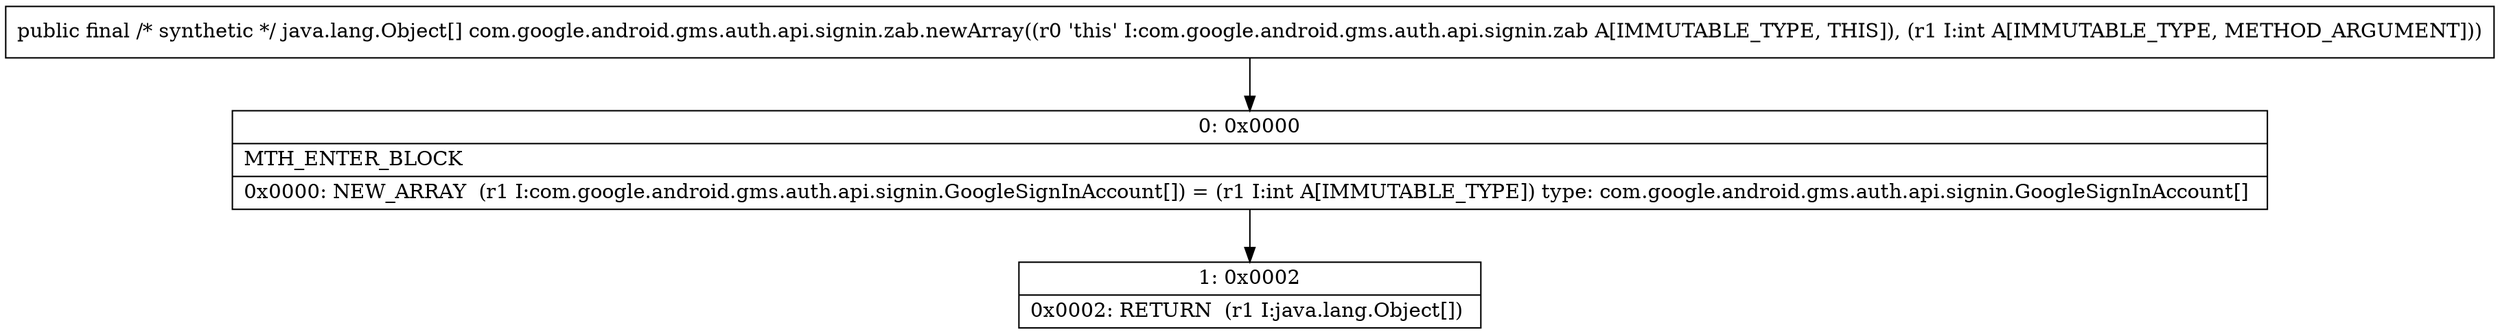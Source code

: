 digraph "CFG forcom.google.android.gms.auth.api.signin.zab.newArray(I)[Ljava\/lang\/Object;" {
Node_0 [shape=record,label="{0\:\ 0x0000|MTH_ENTER_BLOCK\l|0x0000: NEW_ARRAY  (r1 I:com.google.android.gms.auth.api.signin.GoogleSignInAccount[]) = (r1 I:int A[IMMUTABLE_TYPE]) type: com.google.android.gms.auth.api.signin.GoogleSignInAccount[] \l}"];
Node_1 [shape=record,label="{1\:\ 0x0002|0x0002: RETURN  (r1 I:java.lang.Object[]) \l}"];
MethodNode[shape=record,label="{public final \/* synthetic *\/ java.lang.Object[] com.google.android.gms.auth.api.signin.zab.newArray((r0 'this' I:com.google.android.gms.auth.api.signin.zab A[IMMUTABLE_TYPE, THIS]), (r1 I:int A[IMMUTABLE_TYPE, METHOD_ARGUMENT])) }"];
MethodNode -> Node_0;
Node_0 -> Node_1;
}

